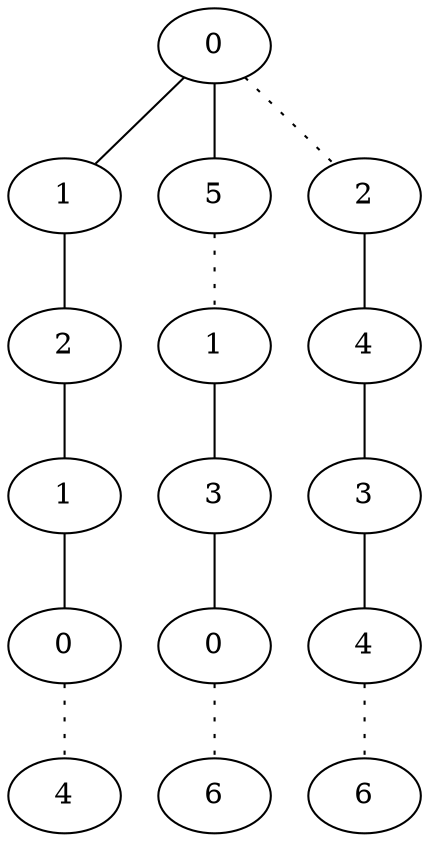 graph {
a0[label=0];
a1[label=1];
a2[label=2];
a3[label=1];
a4[label=0];
a5[label=4];
a6[label=5];
a7[label=1];
a8[label=3];
a9[label=0];
a10[label=6];
a11[label=2];
a12[label=4];
a13[label=3];
a14[label=4];
a15[label=6];
a0 -- a1;
a0 -- a6;
a0 -- a11 [style=dotted];
a1 -- a2;
a2 -- a3;
a3 -- a4;
a4 -- a5 [style=dotted];
a6 -- a7 [style=dotted];
a7 -- a8;
a8 -- a9;
a9 -- a10 [style=dotted];
a11 -- a12;
a12 -- a13;
a13 -- a14;
a14 -- a15 [style=dotted];
}
